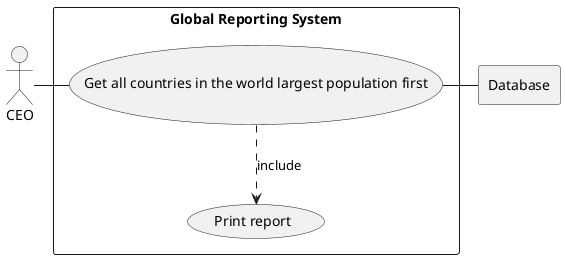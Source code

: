 @startuml

actor CEO as "CEO"

rectangle Database

rectangle "Global Reporting System" {
    usecase UC4 as "Get all countries in the world largest population first"

    usecase UCa as "Print report"

    CEO - UC4
    UC4 ..> UCa : include
    UC4 - Database
}

@enduml
